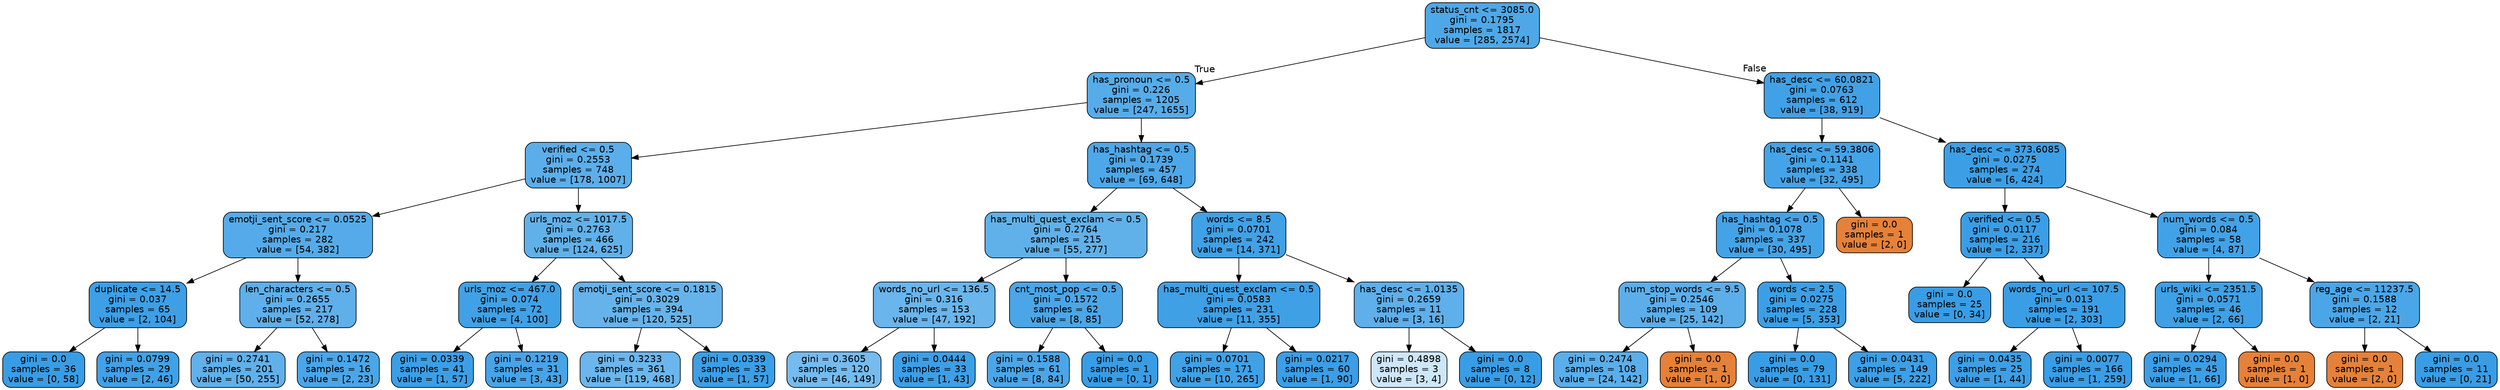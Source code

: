 digraph Tree {
node [shape=box, style="filled, rounded", color="black", fontname=helvetica] ;
edge [fontname=helvetica] ;
0 [label="status_cnt <= 3085.0\ngini = 0.1795\nsamples = 1817\nvalue = [285, 2574]", fillcolor="#399de5e3"] ;
1 [label="has_pronoun <= 0.5\ngini = 0.226\nsamples = 1205\nvalue = [247, 1655]", fillcolor="#399de5d9"] ;
0 -> 1 [labeldistance=2.5, labelangle=45, headlabel="True"] ;
2 [label="verified <= 0.5\ngini = 0.2553\nsamples = 748\nvalue = [178, 1007]", fillcolor="#399de5d2"] ;
1 -> 2 ;
3 [label="emotji_sent_score <= 0.0525\ngini = 0.217\nsamples = 282\nvalue = [54, 382]", fillcolor="#399de5db"] ;
2 -> 3 ;
4 [label="duplicate <= 14.5\ngini = 0.037\nsamples = 65\nvalue = [2, 104]", fillcolor="#399de5fa"] ;
3 -> 4 ;
5 [label="gini = 0.0\nsamples = 36\nvalue = [0, 58]", fillcolor="#399de5ff"] ;
4 -> 5 ;
6 [label="gini = 0.0799\nsamples = 29\nvalue = [2, 46]", fillcolor="#399de5f4"] ;
4 -> 6 ;
7 [label="len_characters <= 0.5\ngini = 0.2655\nsamples = 217\nvalue = [52, 278]", fillcolor="#399de5cf"] ;
3 -> 7 ;
8 [label="gini = 0.2741\nsamples = 201\nvalue = [50, 255]", fillcolor="#399de5cd"] ;
7 -> 8 ;
9 [label="gini = 0.1472\nsamples = 16\nvalue = [2, 23]", fillcolor="#399de5e9"] ;
7 -> 9 ;
10 [label="urls_moz <= 1017.5\ngini = 0.2763\nsamples = 466\nvalue = [124, 625]", fillcolor="#399de5cc"] ;
2 -> 10 ;
11 [label="urls_moz <= 467.0\ngini = 0.074\nsamples = 72\nvalue = [4, 100]", fillcolor="#399de5f5"] ;
10 -> 11 ;
12 [label="gini = 0.0339\nsamples = 41\nvalue = [1, 57]", fillcolor="#399de5fb"] ;
11 -> 12 ;
13 [label="gini = 0.1219\nsamples = 31\nvalue = [3, 43]", fillcolor="#399de5ed"] ;
11 -> 13 ;
14 [label="emotji_sent_score <= 0.1815\ngini = 0.3029\nsamples = 394\nvalue = [120, 525]", fillcolor="#399de5c5"] ;
10 -> 14 ;
15 [label="gini = 0.3233\nsamples = 361\nvalue = [119, 468]", fillcolor="#399de5be"] ;
14 -> 15 ;
16 [label="gini = 0.0339\nsamples = 33\nvalue = [1, 57]", fillcolor="#399de5fb"] ;
14 -> 16 ;
17 [label="has_hashtag <= 0.5\ngini = 0.1739\nsamples = 457\nvalue = [69, 648]", fillcolor="#399de5e4"] ;
1 -> 17 ;
18 [label="has_multi_quest_exclam <= 0.5\ngini = 0.2764\nsamples = 215\nvalue = [55, 277]", fillcolor="#399de5cc"] ;
17 -> 18 ;
19 [label="words_no_url <= 136.5\ngini = 0.316\nsamples = 153\nvalue = [47, 192]", fillcolor="#399de5c1"] ;
18 -> 19 ;
20 [label="gini = 0.3605\nsamples = 120\nvalue = [46, 149]", fillcolor="#399de5b0"] ;
19 -> 20 ;
21 [label="gini = 0.0444\nsamples = 33\nvalue = [1, 43]", fillcolor="#399de5f9"] ;
19 -> 21 ;
22 [label="cnt_most_pop <= 0.5\ngini = 0.1572\nsamples = 62\nvalue = [8, 85]", fillcolor="#399de5e7"] ;
18 -> 22 ;
23 [label="gini = 0.1588\nsamples = 61\nvalue = [8, 84]", fillcolor="#399de5e7"] ;
22 -> 23 ;
24 [label="gini = 0.0\nsamples = 1\nvalue = [0, 1]", fillcolor="#399de5ff"] ;
22 -> 24 ;
25 [label="words <= 8.5\ngini = 0.0701\nsamples = 242\nvalue = [14, 371]", fillcolor="#399de5f5"] ;
17 -> 25 ;
26 [label="has_multi_quest_exclam <= 0.5\ngini = 0.0583\nsamples = 231\nvalue = [11, 355]", fillcolor="#399de5f7"] ;
25 -> 26 ;
27 [label="gini = 0.0701\nsamples = 171\nvalue = [10, 265]", fillcolor="#399de5f5"] ;
26 -> 27 ;
28 [label="gini = 0.0217\nsamples = 60\nvalue = [1, 90]", fillcolor="#399de5fc"] ;
26 -> 28 ;
29 [label="has_desc <= 1.0135\ngini = 0.2659\nsamples = 11\nvalue = [3, 16]", fillcolor="#399de5cf"] ;
25 -> 29 ;
30 [label="gini = 0.4898\nsamples = 3\nvalue = [3, 4]", fillcolor="#399de540"] ;
29 -> 30 ;
31 [label="gini = 0.0\nsamples = 8\nvalue = [0, 12]", fillcolor="#399de5ff"] ;
29 -> 31 ;
32 [label="has_desc <= 60.0821\ngini = 0.0763\nsamples = 612\nvalue = [38, 919]", fillcolor="#399de5f4"] ;
0 -> 32 [labeldistance=2.5, labelangle=-45, headlabel="False"] ;
33 [label="has_desc <= 59.3806\ngini = 0.1141\nsamples = 338\nvalue = [32, 495]", fillcolor="#399de5ef"] ;
32 -> 33 ;
34 [label="has_hashtag <= 0.5\ngini = 0.1078\nsamples = 337\nvalue = [30, 495]", fillcolor="#399de5f0"] ;
33 -> 34 ;
35 [label="num_stop_words <= 9.5\ngini = 0.2546\nsamples = 109\nvalue = [25, 142]", fillcolor="#399de5d2"] ;
34 -> 35 ;
36 [label="gini = 0.2474\nsamples = 108\nvalue = [24, 142]", fillcolor="#399de5d4"] ;
35 -> 36 ;
37 [label="gini = 0.0\nsamples = 1\nvalue = [1, 0]", fillcolor="#e58139ff"] ;
35 -> 37 ;
38 [label="words <= 2.5\ngini = 0.0275\nsamples = 228\nvalue = [5, 353]", fillcolor="#399de5fb"] ;
34 -> 38 ;
39 [label="gini = 0.0\nsamples = 79\nvalue = [0, 131]", fillcolor="#399de5ff"] ;
38 -> 39 ;
40 [label="gini = 0.0431\nsamples = 149\nvalue = [5, 222]", fillcolor="#399de5f9"] ;
38 -> 40 ;
41 [label="gini = 0.0\nsamples = 1\nvalue = [2, 0]", fillcolor="#e58139ff"] ;
33 -> 41 ;
42 [label="has_desc <= 373.6085\ngini = 0.0275\nsamples = 274\nvalue = [6, 424]", fillcolor="#399de5fb"] ;
32 -> 42 ;
43 [label="verified <= 0.5\ngini = 0.0117\nsamples = 216\nvalue = [2, 337]", fillcolor="#399de5fd"] ;
42 -> 43 ;
44 [label="gini = 0.0\nsamples = 25\nvalue = [0, 34]", fillcolor="#399de5ff"] ;
43 -> 44 ;
45 [label="words_no_url <= 107.5\ngini = 0.013\nsamples = 191\nvalue = [2, 303]", fillcolor="#399de5fd"] ;
43 -> 45 ;
46 [label="gini = 0.0435\nsamples = 25\nvalue = [1, 44]", fillcolor="#399de5f9"] ;
45 -> 46 ;
47 [label="gini = 0.0077\nsamples = 166\nvalue = [1, 259]", fillcolor="#399de5fe"] ;
45 -> 47 ;
48 [label="num_words <= 0.5\ngini = 0.084\nsamples = 58\nvalue = [4, 87]", fillcolor="#399de5f3"] ;
42 -> 48 ;
49 [label="urls_wiki <= 2351.5\ngini = 0.0571\nsamples = 46\nvalue = [2, 66]", fillcolor="#399de5f7"] ;
48 -> 49 ;
50 [label="gini = 0.0294\nsamples = 45\nvalue = [1, 66]", fillcolor="#399de5fb"] ;
49 -> 50 ;
51 [label="gini = 0.0\nsamples = 1\nvalue = [1, 0]", fillcolor="#e58139ff"] ;
49 -> 51 ;
52 [label="reg_age <= 11237.5\ngini = 0.1588\nsamples = 12\nvalue = [2, 21]", fillcolor="#399de5e7"] ;
48 -> 52 ;
53 [label="gini = 0.0\nsamples = 1\nvalue = [2, 0]", fillcolor="#e58139ff"] ;
52 -> 53 ;
54 [label="gini = 0.0\nsamples = 11\nvalue = [0, 21]", fillcolor="#399de5ff"] ;
52 -> 54 ;
}